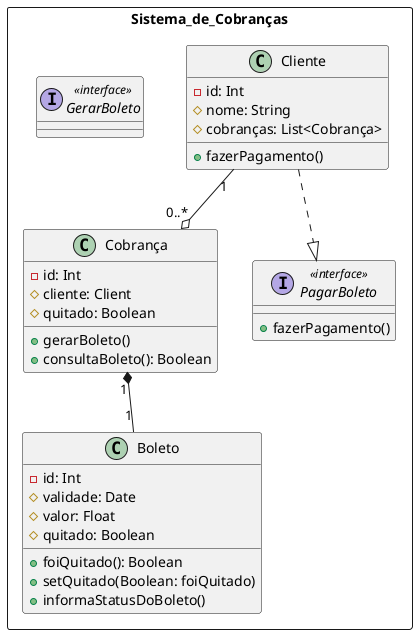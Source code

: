 @startuml sisDeCobrança
  package Sistema_de_Cobranças <<rectangle>> {

    class Cliente {
      - id: Int
      # nome: String
      # cobranças: List<Cobrança>
      + fazerPagamento()
    }

    class Cobrança {
      - id: Int
      # cliente: Client
      # quitado: Boolean
      + gerarBoleto()
      + consultaBoleto(): Boolean
    }

    class Boleto {
      - id: Int
      # validade: Date
      # valor: Float
      # quitado: Boolean
      + foiQuitado(): Boolean
      + setQuitado(Boolean: foiQuitado)
      + informaStatusDoBoleto()
    }

    Cliente "1" --o "0..*" Cobrança
    Cobrança "1" *-- "1" Boleto

    interface PagarBoleto <<interface>> {
      + fazerPagamento()
    }

    Cliente ..|> PagarBoleto

    interface GerarBoleto <<interface>> {

    }
  }
@enduml